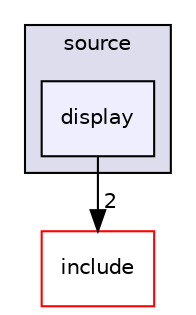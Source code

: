 digraph "externals/libtp_rel/source/display" {
  compound=true
  node [ fontsize="10", fontname="Helvetica"];
  edge [ labelfontsize="10", labelfontname="Helvetica"];
  subgraph clusterdir_cb06ac823aef0db82b7e328dbaafe807 {
    graph [ bgcolor="#ddddee", pencolor="black", label="source" fontname="Helvetica", fontsize="10", URL="dir_cb06ac823aef0db82b7e328dbaafe807.html"]
  dir_e9b4acc0f9680e8f0e9de01ceedde64c [shape=box, label="display", style="filled", fillcolor="#eeeeff", pencolor="black", URL="dir_e9b4acc0f9680e8f0e9de01ceedde64c.html"];
  }
  dir_5c412ca36d72f0dbd19d87b31debe58c [shape=box label="include" fillcolor="white" style="filled" color="red" URL="dir_5c412ca36d72f0dbd19d87b31debe58c.html"];
  dir_e9b4acc0f9680e8f0e9de01ceedde64c->dir_5c412ca36d72f0dbd19d87b31debe58c [headlabel="2", labeldistance=1.5 headhref="dir_000010_000002.html"];
}
